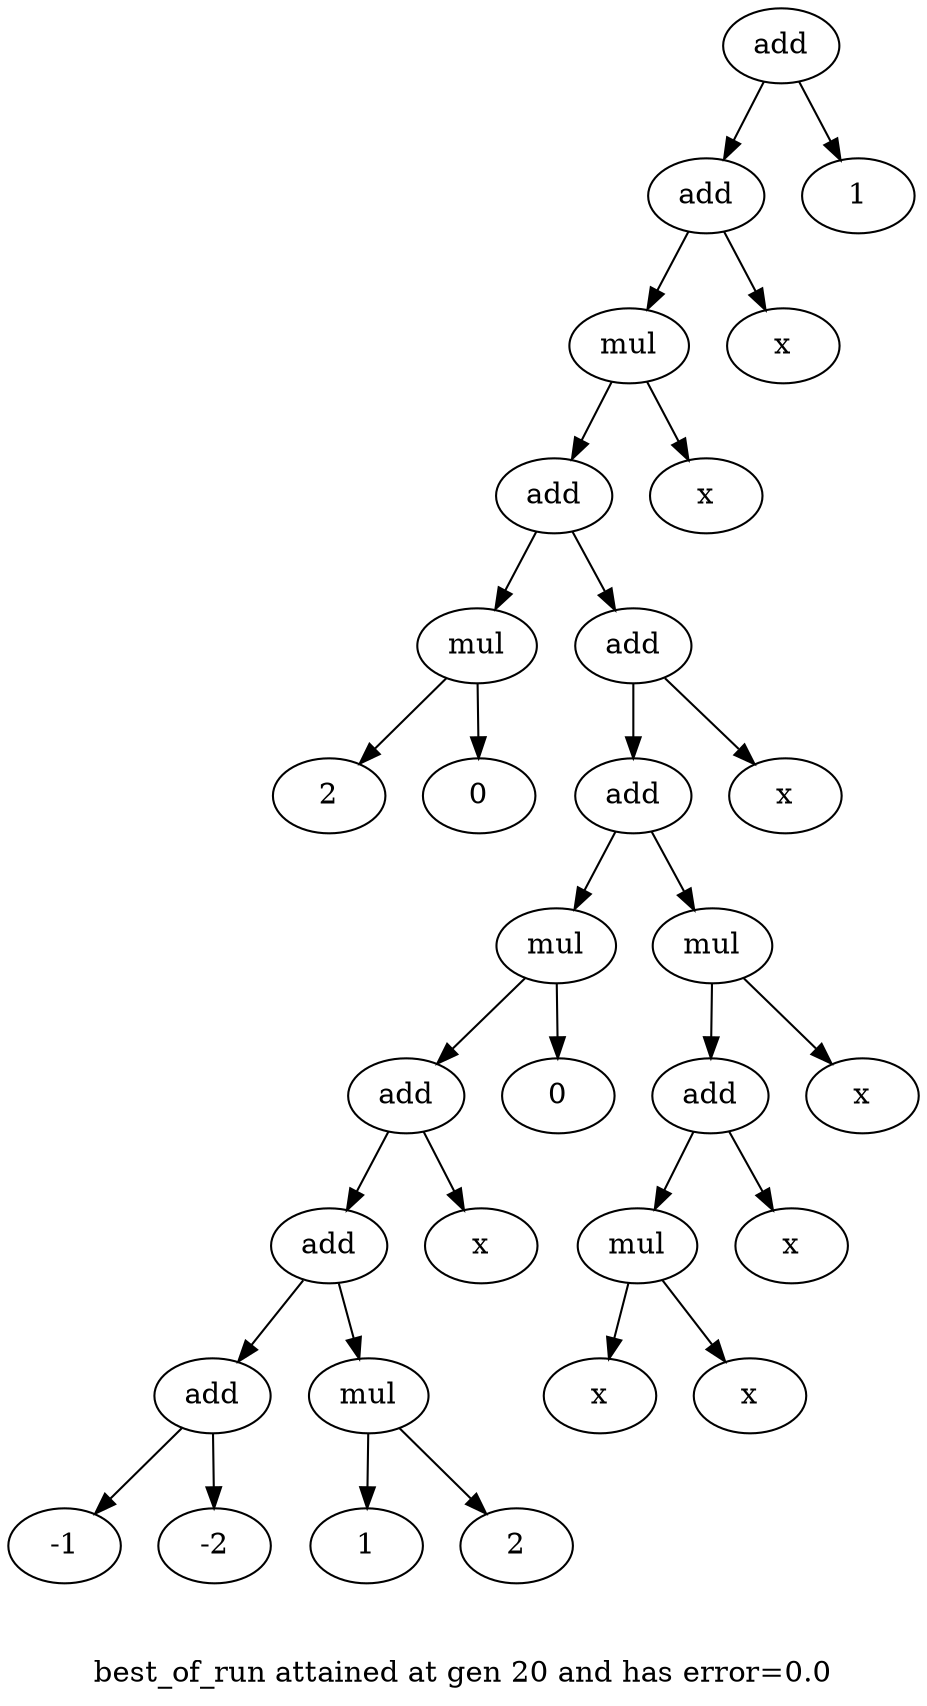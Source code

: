 digraph {
	graph [label="

best_of_run attained at gen 20 and has error=0.0"]
	0 [label=add]
	0 -> 1
	1 [label=add]
	1 -> 2
	2 [label=mul]
	2 -> 3
	3 [label=add]
	3 -> 4
	4 [label=mul]
	4 -> 5
	5 [label=2]
	4 -> 6
	6 [label=0]
	3 -> 7
	7 [label=add]
	7 -> 8
	8 [label=add]
	8 -> 9
	9 [label=mul]
	9 -> 10
	10 [label=add]
	10 -> 11
	11 [label=add]
	11 -> 12
	12 [label=add]
	12 -> 13
	13 [label=-1]
	12 -> 14
	14 [label=-2]
	11 -> 15
	15 [label=mul]
	15 -> 16
	16 [label=1]
	15 -> 17
	17 [label=2]
	10 -> 18
	18 [label=x]
	9 -> 19
	19 [label=0]
	8 -> 20
	20 [label=mul]
	20 -> 21
	21 [label=add]
	21 -> 22
	22 [label=mul]
	22 -> 23
	23 [label=x]
	22 -> 24
	24 [label=x]
	21 -> 25
	25 [label=x]
	20 -> 26
	26 [label=x]
	7 -> 27
	27 [label=x]
	2 -> 28
	28 [label=x]
	1 -> 29
	29 [label=x]
	0 -> 30
	30 [label=1]
}
